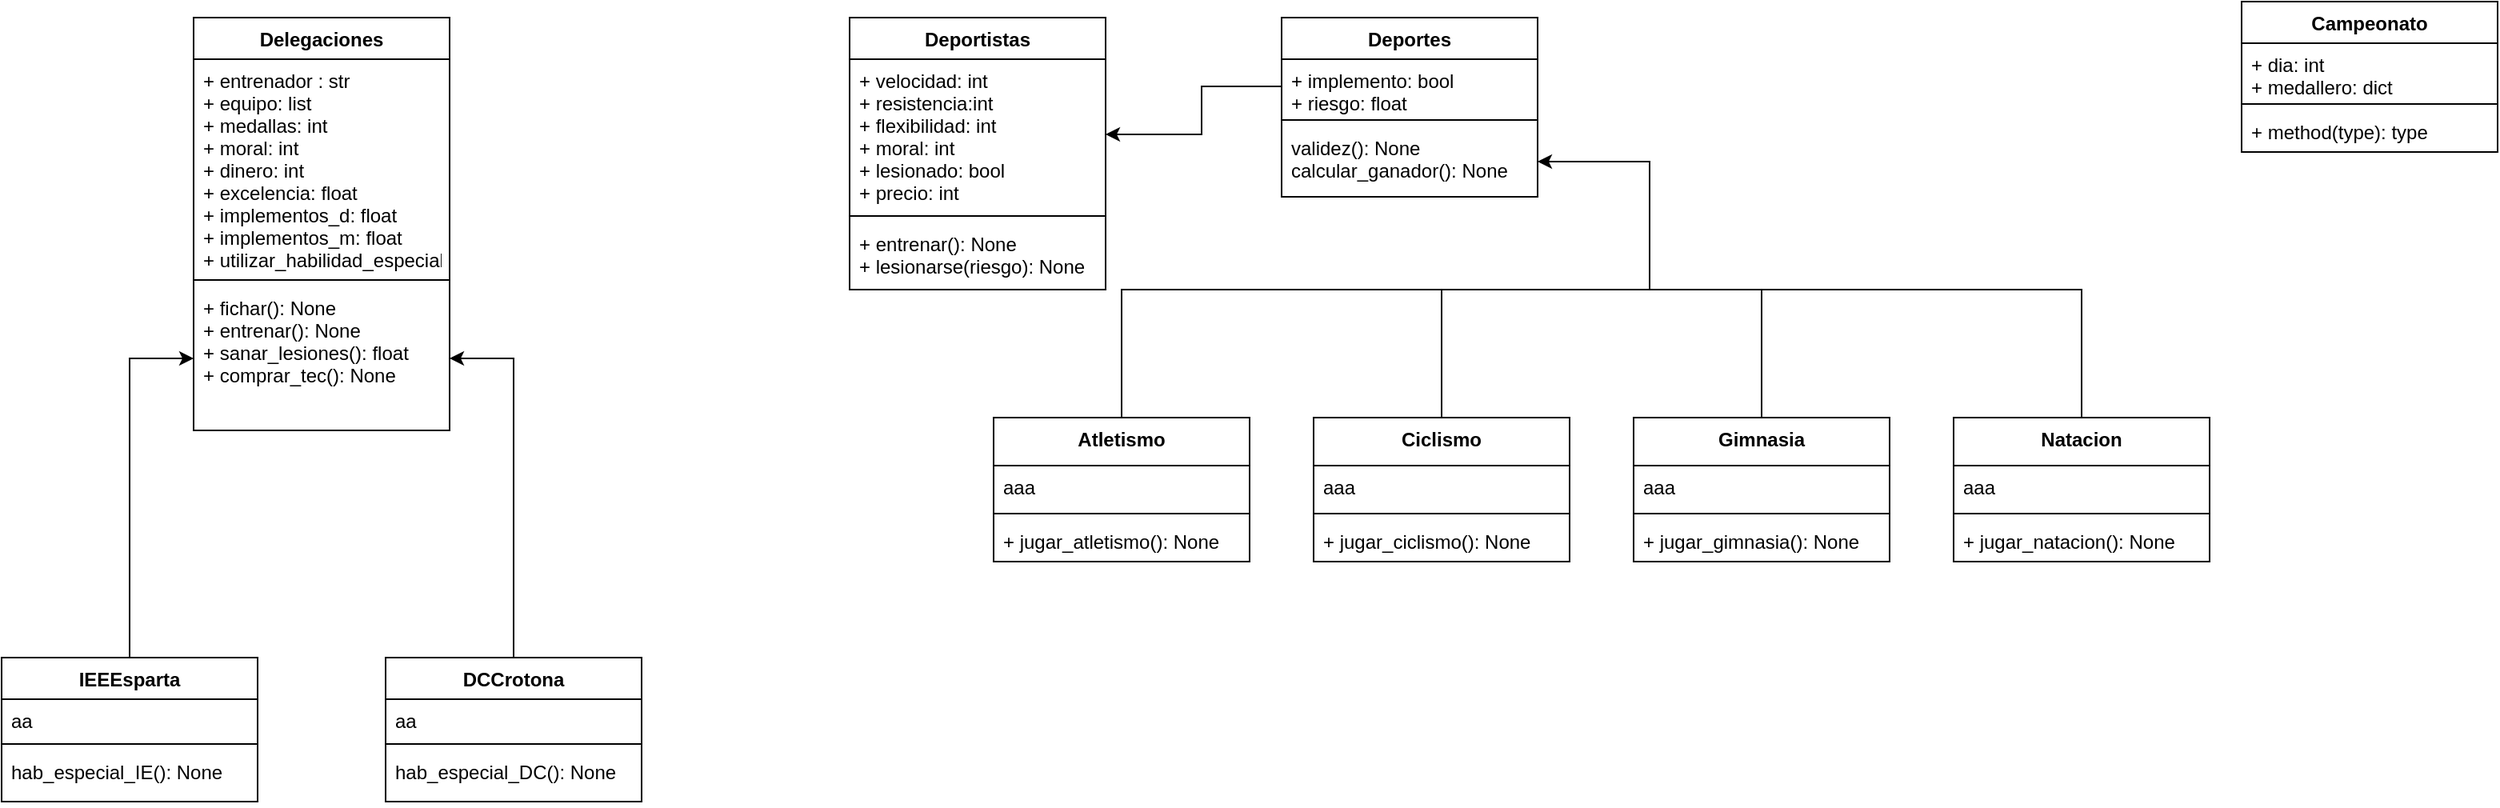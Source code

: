 <mxfile version="13.6.9" type="github">
  <diagram id="C5RBs43oDa-KdzZeNtuy" name="Page-1">
    <mxGraphModel dx="1422" dy="762" grid="1" gridSize="10" guides="1" tooltips="1" connect="1" arrows="1" fold="1" page="1" pageScale="1" pageWidth="3300" pageHeight="4681" math="0" shadow="0">
      <root>
        <mxCell id="WIyWlLk6GJQsqaUBKTNV-0" />
        <mxCell id="WIyWlLk6GJQsqaUBKTNV-1" parent="WIyWlLk6GJQsqaUBKTNV-0" />
        <mxCell id="uJXOyh6Z3KB2CxFoXPW1-62" value="" style="edgeStyle=orthogonalEdgeStyle;rounded=0;orthogonalLoop=1;jettySize=auto;html=1;exitX=0.5;exitY=0;exitDx=0;exitDy=0;entryX=0;entryY=0.5;entryDx=0;entryDy=0;" edge="1" parent="WIyWlLk6GJQsqaUBKTNV-1" source="uJXOyh6Z3KB2CxFoXPW1-58" target="uJXOyh6Z3KB2CxFoXPW1-23">
          <mxGeometry relative="1" as="geometry">
            <mxPoint x="60" y="360" as="targetPoint" />
            <Array as="points">
              <mxPoint x="100" y="273" />
            </Array>
          </mxGeometry>
        </mxCell>
        <mxCell id="uJXOyh6Z3KB2CxFoXPW1-73" value="" style="edgeStyle=orthogonalEdgeStyle;rounded=0;orthogonalLoop=1;jettySize=auto;html=1;exitX=0.5;exitY=0;exitDx=0;exitDy=0;entryX=1;entryY=0.5;entryDx=0;entryDy=0;" edge="1" parent="WIyWlLk6GJQsqaUBKTNV-1" source="uJXOyh6Z3KB2CxFoXPW1-69" target="uJXOyh6Z3KB2CxFoXPW1-23">
          <mxGeometry relative="1" as="geometry">
            <mxPoint x="220" y="450" as="sourcePoint" />
            <mxPoint x="250" y="340" as="targetPoint" />
            <Array as="points">
              <mxPoint x="340" y="273" />
            </Array>
          </mxGeometry>
        </mxCell>
        <mxCell id="uJXOyh6Z3KB2CxFoXPW1-58" value="IEEEsparta" style="swimlane;fontStyle=1;align=center;verticalAlign=top;childLayout=stackLayout;horizontal=1;startSize=26;horizontalStack=0;resizeParent=1;resizeParentMax=0;resizeLast=0;collapsible=1;marginBottom=0;" vertex="1" parent="WIyWlLk6GJQsqaUBKTNV-1">
          <mxGeometry x="20" y="460" width="160" height="90" as="geometry" />
        </mxCell>
        <mxCell id="uJXOyh6Z3KB2CxFoXPW1-59" value="aa" style="text;strokeColor=none;fillColor=none;align=left;verticalAlign=top;spacingLeft=4;spacingRight=4;overflow=hidden;rotatable=0;points=[[0,0.5],[1,0.5]];portConstraint=eastwest;" vertex="1" parent="uJXOyh6Z3KB2CxFoXPW1-58">
          <mxGeometry y="26" width="160" height="24" as="geometry" />
        </mxCell>
        <mxCell id="uJXOyh6Z3KB2CxFoXPW1-60" value="" style="line;strokeWidth=1;fillColor=none;align=left;verticalAlign=middle;spacingTop=-1;spacingLeft=3;spacingRight=3;rotatable=0;labelPosition=right;points=[];portConstraint=eastwest;" vertex="1" parent="uJXOyh6Z3KB2CxFoXPW1-58">
          <mxGeometry y="50" width="160" height="8" as="geometry" />
        </mxCell>
        <mxCell id="uJXOyh6Z3KB2CxFoXPW1-61" value="hab_especial_IE(): None" style="text;strokeColor=none;fillColor=none;align=left;verticalAlign=top;spacingLeft=4;spacingRight=4;overflow=hidden;rotatable=0;points=[[0,0.5],[1,0.5]];portConstraint=eastwest;" vertex="1" parent="uJXOyh6Z3KB2CxFoXPW1-58">
          <mxGeometry y="58" width="160" height="32" as="geometry" />
        </mxCell>
        <mxCell id="uJXOyh6Z3KB2CxFoXPW1-69" value="DCCrotona" style="swimlane;fontStyle=1;align=center;verticalAlign=top;childLayout=stackLayout;horizontal=1;startSize=26;horizontalStack=0;resizeParent=1;resizeParentMax=0;resizeLast=0;collapsible=1;marginBottom=0;" vertex="1" parent="WIyWlLk6GJQsqaUBKTNV-1">
          <mxGeometry x="260" y="460" width="160" height="90" as="geometry" />
        </mxCell>
        <mxCell id="uJXOyh6Z3KB2CxFoXPW1-70" value="aa" style="text;strokeColor=none;fillColor=none;align=left;verticalAlign=top;spacingLeft=4;spacingRight=4;overflow=hidden;rotatable=0;points=[[0,0.5],[1,0.5]];portConstraint=eastwest;" vertex="1" parent="uJXOyh6Z3KB2CxFoXPW1-69">
          <mxGeometry y="26" width="160" height="24" as="geometry" />
        </mxCell>
        <mxCell id="uJXOyh6Z3KB2CxFoXPW1-71" value="" style="line;strokeWidth=1;fillColor=none;align=left;verticalAlign=middle;spacingTop=-1;spacingLeft=3;spacingRight=3;rotatable=0;labelPosition=right;points=[];portConstraint=eastwest;" vertex="1" parent="uJXOyh6Z3KB2CxFoXPW1-69">
          <mxGeometry y="50" width="160" height="8" as="geometry" />
        </mxCell>
        <mxCell id="uJXOyh6Z3KB2CxFoXPW1-72" value="hab_especial_DC(): None" style="text;strokeColor=none;fillColor=none;align=left;verticalAlign=top;spacingLeft=4;spacingRight=4;overflow=hidden;rotatable=0;points=[[0,0.5],[1,0.5]];portConstraint=eastwest;" vertex="1" parent="uJXOyh6Z3KB2CxFoXPW1-69">
          <mxGeometry y="58" width="160" height="32" as="geometry" />
        </mxCell>
        <mxCell id="uJXOyh6Z3KB2CxFoXPW1-20" value="Delegaciones" style="swimlane;fontStyle=1;align=center;verticalAlign=top;childLayout=stackLayout;horizontal=1;startSize=26;horizontalStack=0;resizeParent=1;resizeParentMax=0;resizeLast=0;collapsible=1;marginBottom=0;" vertex="1" parent="WIyWlLk6GJQsqaUBKTNV-1">
          <mxGeometry x="140" y="60" width="160" height="258" as="geometry" />
        </mxCell>
        <mxCell id="uJXOyh6Z3KB2CxFoXPW1-21" value="+ entrenador : str&#xa;+ equipo: list&#xa;+ medallas: int&#xa;+ moral: int&#xa;+ dinero: int&#xa;+ excelencia: float&#xa;+ implementos_d: float&#xa;+ implementos_m: float&#xa;+ utilizar_habilidad_especial: None" style="text;strokeColor=none;fillColor=none;align=left;verticalAlign=top;spacingLeft=4;spacingRight=4;overflow=hidden;rotatable=0;points=[[0,0.5],[1,0.5]];portConstraint=eastwest;" vertex="1" parent="uJXOyh6Z3KB2CxFoXPW1-20">
          <mxGeometry y="26" width="160" height="134" as="geometry" />
        </mxCell>
        <mxCell id="uJXOyh6Z3KB2CxFoXPW1-22" value="" style="line;strokeWidth=1;fillColor=none;align=left;verticalAlign=middle;spacingTop=-1;spacingLeft=3;spacingRight=3;rotatable=0;labelPosition=right;points=[];portConstraint=eastwest;" vertex="1" parent="uJXOyh6Z3KB2CxFoXPW1-20">
          <mxGeometry y="160" width="160" height="8" as="geometry" />
        </mxCell>
        <mxCell id="uJXOyh6Z3KB2CxFoXPW1-23" value="+ fichar(): None&#xa;+ entrenar(): None&#xa;+ sanar_lesiones(): float&#xa;+ comprar_tec(): None" style="text;strokeColor=none;fillColor=none;align=left;verticalAlign=top;spacingLeft=4;spacingRight=4;overflow=hidden;rotatable=0;points=[[0,0.5],[1,0.5]];portConstraint=eastwest;" vertex="1" parent="uJXOyh6Z3KB2CxFoXPW1-20">
          <mxGeometry y="168" width="160" height="90" as="geometry" />
        </mxCell>
        <mxCell id="uJXOyh6Z3KB2CxFoXPW1-93" value="" style="endArrow=classic;html=1;entryX=1;entryY=0.5;entryDx=0;entryDy=0;exitX=0;exitY=0.5;exitDx=0;exitDy=0;rounded=0;" edge="1" parent="WIyWlLk6GJQsqaUBKTNV-1" source="uJXOyh6Z3KB2CxFoXPW1-29" target="uJXOyh6Z3KB2CxFoXPW1-25">
          <mxGeometry width="50" height="50" relative="1" as="geometry">
            <mxPoint x="990" y="390" as="sourcePoint" />
            <mxPoint x="1040" y="340" as="targetPoint" />
            <Array as="points">
              <mxPoint x="770" y="103" />
              <mxPoint x="770" y="133" />
            </Array>
          </mxGeometry>
        </mxCell>
        <mxCell id="uJXOyh6Z3KB2CxFoXPW1-94" value="" style="endArrow=classic;html=1;exitX=0.5;exitY=0;exitDx=0;exitDy=0;entryX=1;entryY=0.5;entryDx=0;entryDy=0;rounded=0;" edge="1" parent="WIyWlLk6GJQsqaUBKTNV-1" source="uJXOyh6Z3KB2CxFoXPW1-79" target="uJXOyh6Z3KB2CxFoXPW1-31">
          <mxGeometry width="50" height="50" relative="1" as="geometry">
            <mxPoint x="990" y="390" as="sourcePoint" />
            <mxPoint x="1040" y="340" as="targetPoint" />
            <Array as="points">
              <mxPoint x="920" y="230" />
              <mxPoint x="1050" y="230" />
              <mxPoint x="1050" y="150" />
            </Array>
          </mxGeometry>
        </mxCell>
        <mxCell id="uJXOyh6Z3KB2CxFoXPW1-96" value="" style="endArrow=none;html=1;exitX=0.5;exitY=0;exitDx=0;exitDy=0;rounded=0;" edge="1" parent="WIyWlLk6GJQsqaUBKTNV-1" source="uJXOyh6Z3KB2CxFoXPW1-87">
          <mxGeometry width="50" height="50" relative="1" as="geometry">
            <mxPoint x="1150" y="230" as="sourcePoint" />
            <mxPoint x="1050" y="230" as="targetPoint" />
            <Array as="points">
              <mxPoint x="1120" y="230" />
            </Array>
          </mxGeometry>
        </mxCell>
        <mxCell id="uJXOyh6Z3KB2CxFoXPW1-32" value="Campeonato" style="swimlane;fontStyle=1;align=center;verticalAlign=top;childLayout=stackLayout;horizontal=1;startSize=26;horizontalStack=0;resizeParent=1;resizeParentMax=0;resizeLast=0;collapsible=1;marginBottom=0;" vertex="1" parent="WIyWlLk6GJQsqaUBKTNV-1">
          <mxGeometry x="1420" y="50" width="160" height="94" as="geometry" />
        </mxCell>
        <mxCell id="uJXOyh6Z3KB2CxFoXPW1-33" value="+ dia: int&#xa;+ medallero: dict" style="text;strokeColor=none;fillColor=none;align=left;verticalAlign=top;spacingLeft=4;spacingRight=4;overflow=hidden;rotatable=0;points=[[0,0.5],[1,0.5]];portConstraint=eastwest;" vertex="1" parent="uJXOyh6Z3KB2CxFoXPW1-32">
          <mxGeometry y="26" width="160" height="34" as="geometry" />
        </mxCell>
        <mxCell id="uJXOyh6Z3KB2CxFoXPW1-34" value="" style="line;strokeWidth=1;fillColor=none;align=left;verticalAlign=middle;spacingTop=-1;spacingLeft=3;spacingRight=3;rotatable=0;labelPosition=right;points=[];portConstraint=eastwest;" vertex="1" parent="uJXOyh6Z3KB2CxFoXPW1-32">
          <mxGeometry y="60" width="160" height="8" as="geometry" />
        </mxCell>
        <mxCell id="uJXOyh6Z3KB2CxFoXPW1-35" value="+ method(type): type" style="text;strokeColor=none;fillColor=none;align=left;verticalAlign=top;spacingLeft=4;spacingRight=4;overflow=hidden;rotatable=0;points=[[0,0.5],[1,0.5]];portConstraint=eastwest;" vertex="1" parent="uJXOyh6Z3KB2CxFoXPW1-32">
          <mxGeometry y="68" width="160" height="26" as="geometry" />
        </mxCell>
        <mxCell id="uJXOyh6Z3KB2CxFoXPW1-79" value="Ciclismo" style="swimlane;fontStyle=1;align=center;verticalAlign=top;childLayout=stackLayout;horizontal=1;startSize=30;horizontalStack=0;resizeParent=1;resizeParentMax=0;resizeLast=0;collapsible=1;marginBottom=0;" vertex="1" parent="WIyWlLk6GJQsqaUBKTNV-1">
          <mxGeometry x="840" y="310" width="160" height="90" as="geometry" />
        </mxCell>
        <mxCell id="uJXOyh6Z3KB2CxFoXPW1-80" value="aaa" style="text;strokeColor=none;fillColor=none;align=left;verticalAlign=top;spacingLeft=4;spacingRight=4;overflow=hidden;rotatable=0;points=[[0,0.5],[1,0.5]];portConstraint=eastwest;" vertex="1" parent="uJXOyh6Z3KB2CxFoXPW1-79">
          <mxGeometry y="30" width="160" height="26" as="geometry" />
        </mxCell>
        <mxCell id="uJXOyh6Z3KB2CxFoXPW1-81" value="" style="line;strokeWidth=1;fillColor=none;align=left;verticalAlign=middle;spacingTop=-1;spacingLeft=3;spacingRight=3;rotatable=0;labelPosition=right;points=[];portConstraint=eastwest;" vertex="1" parent="uJXOyh6Z3KB2CxFoXPW1-79">
          <mxGeometry y="56" width="160" height="8" as="geometry" />
        </mxCell>
        <mxCell id="uJXOyh6Z3KB2CxFoXPW1-82" value="+ jugar_ciclismo(): None" style="text;strokeColor=none;fillColor=none;align=left;verticalAlign=top;spacingLeft=4;spacingRight=4;overflow=hidden;rotatable=0;points=[[0,0.5],[1,0.5]];portConstraint=eastwest;" vertex="1" parent="uJXOyh6Z3KB2CxFoXPW1-79">
          <mxGeometry y="64" width="160" height="26" as="geometry" />
        </mxCell>
        <mxCell id="uJXOyh6Z3KB2CxFoXPW1-87" value="Gimnasia" style="swimlane;fontStyle=1;align=center;verticalAlign=top;childLayout=stackLayout;horizontal=1;startSize=30;horizontalStack=0;resizeParent=1;resizeParentMax=0;resizeLast=0;collapsible=1;marginBottom=0;" vertex="1" parent="WIyWlLk6GJQsqaUBKTNV-1">
          <mxGeometry x="1040" y="310" width="160" height="90" as="geometry" />
        </mxCell>
        <mxCell id="uJXOyh6Z3KB2CxFoXPW1-88" value="aaa" style="text;strokeColor=none;fillColor=none;align=left;verticalAlign=top;spacingLeft=4;spacingRight=4;overflow=hidden;rotatable=0;points=[[0,0.5],[1,0.5]];portConstraint=eastwest;" vertex="1" parent="uJXOyh6Z3KB2CxFoXPW1-87">
          <mxGeometry y="30" width="160" height="26" as="geometry" />
        </mxCell>
        <mxCell id="uJXOyh6Z3KB2CxFoXPW1-89" value="" style="line;strokeWidth=1;fillColor=none;align=left;verticalAlign=middle;spacingTop=-1;spacingLeft=3;spacingRight=3;rotatable=0;labelPosition=right;points=[];portConstraint=eastwest;" vertex="1" parent="uJXOyh6Z3KB2CxFoXPW1-87">
          <mxGeometry y="56" width="160" height="8" as="geometry" />
        </mxCell>
        <mxCell id="uJXOyh6Z3KB2CxFoXPW1-90" value="+ jugar_gimnasia(): None" style="text;strokeColor=none;fillColor=none;align=left;verticalAlign=top;spacingLeft=4;spacingRight=4;overflow=hidden;rotatable=0;points=[[0,0.5],[1,0.5]];portConstraint=eastwest;" vertex="1" parent="uJXOyh6Z3KB2CxFoXPW1-87">
          <mxGeometry y="64" width="160" height="26" as="geometry" />
        </mxCell>
        <mxCell id="uJXOyh6Z3KB2CxFoXPW1-83" value="Natacion" style="swimlane;fontStyle=1;align=center;verticalAlign=top;childLayout=stackLayout;horizontal=1;startSize=30;horizontalStack=0;resizeParent=1;resizeParentMax=0;resizeLast=0;collapsible=1;marginBottom=0;" vertex="1" parent="WIyWlLk6GJQsqaUBKTNV-1">
          <mxGeometry x="1240" y="310" width="160" height="90" as="geometry" />
        </mxCell>
        <mxCell id="uJXOyh6Z3KB2CxFoXPW1-84" value="aaa" style="text;strokeColor=none;fillColor=none;align=left;verticalAlign=top;spacingLeft=4;spacingRight=4;overflow=hidden;rotatable=0;points=[[0,0.5],[1,0.5]];portConstraint=eastwest;" vertex="1" parent="uJXOyh6Z3KB2CxFoXPW1-83">
          <mxGeometry y="30" width="160" height="26" as="geometry" />
        </mxCell>
        <mxCell id="uJXOyh6Z3KB2CxFoXPW1-85" value="" style="line;strokeWidth=1;fillColor=none;align=left;verticalAlign=middle;spacingTop=-1;spacingLeft=3;spacingRight=3;rotatable=0;labelPosition=right;points=[];portConstraint=eastwest;" vertex="1" parent="uJXOyh6Z3KB2CxFoXPW1-83">
          <mxGeometry y="56" width="160" height="8" as="geometry" />
        </mxCell>
        <mxCell id="uJXOyh6Z3KB2CxFoXPW1-86" value="+ jugar_natacion(): None" style="text;strokeColor=none;fillColor=none;align=left;verticalAlign=top;spacingLeft=4;spacingRight=4;overflow=hidden;rotatable=0;points=[[0,0.5],[1,0.5]];portConstraint=eastwest;" vertex="1" parent="uJXOyh6Z3KB2CxFoXPW1-83">
          <mxGeometry y="64" width="160" height="26" as="geometry" />
        </mxCell>
        <mxCell id="uJXOyh6Z3KB2CxFoXPW1-74" value="Atletismo" style="swimlane;fontStyle=1;align=center;verticalAlign=top;childLayout=stackLayout;horizontal=1;startSize=30;horizontalStack=0;resizeParent=1;resizeParentMax=0;resizeLast=0;collapsible=1;marginBottom=0;" vertex="1" parent="WIyWlLk6GJQsqaUBKTNV-1">
          <mxGeometry x="640" y="310" width="160" height="90" as="geometry" />
        </mxCell>
        <mxCell id="uJXOyh6Z3KB2CxFoXPW1-75" value="aaa" style="text;strokeColor=none;fillColor=none;align=left;verticalAlign=top;spacingLeft=4;spacingRight=4;overflow=hidden;rotatable=0;points=[[0,0.5],[1,0.5]];portConstraint=eastwest;" vertex="1" parent="uJXOyh6Z3KB2CxFoXPW1-74">
          <mxGeometry y="30" width="160" height="26" as="geometry" />
        </mxCell>
        <mxCell id="uJXOyh6Z3KB2CxFoXPW1-76" value="" style="line;strokeWidth=1;fillColor=none;align=left;verticalAlign=middle;spacingTop=-1;spacingLeft=3;spacingRight=3;rotatable=0;labelPosition=right;points=[];portConstraint=eastwest;" vertex="1" parent="uJXOyh6Z3KB2CxFoXPW1-74">
          <mxGeometry y="56" width="160" height="8" as="geometry" />
        </mxCell>
        <mxCell id="uJXOyh6Z3KB2CxFoXPW1-77" value="+ jugar_atletismo(): None" style="text;strokeColor=none;fillColor=none;align=left;verticalAlign=top;spacingLeft=4;spacingRight=4;overflow=hidden;rotatable=0;points=[[0,0.5],[1,0.5]];portConstraint=eastwest;" vertex="1" parent="uJXOyh6Z3KB2CxFoXPW1-74">
          <mxGeometry y="64" width="160" height="26" as="geometry" />
        </mxCell>
        <mxCell id="uJXOyh6Z3KB2CxFoXPW1-97" value="" style="endArrow=none;html=1;exitX=0.5;exitY=0;exitDx=0;exitDy=0;rounded=0;" edge="1" parent="WIyWlLk6GJQsqaUBKTNV-1" source="uJXOyh6Z3KB2CxFoXPW1-74">
          <mxGeometry width="50" height="50" relative="1" as="geometry">
            <mxPoint x="990" y="390" as="sourcePoint" />
            <mxPoint x="920" y="230" as="targetPoint" />
            <Array as="points">
              <mxPoint x="720" y="230" />
            </Array>
          </mxGeometry>
        </mxCell>
        <mxCell id="uJXOyh6Z3KB2CxFoXPW1-24" value="Deportistas" style="swimlane;fontStyle=1;align=center;verticalAlign=top;childLayout=stackLayout;horizontal=1;startSize=26;horizontalStack=0;resizeParent=1;resizeParentMax=0;resizeLast=0;collapsible=1;marginBottom=0;" vertex="1" parent="WIyWlLk6GJQsqaUBKTNV-1">
          <mxGeometry x="550" y="60" width="160" height="170" as="geometry" />
        </mxCell>
        <mxCell id="uJXOyh6Z3KB2CxFoXPW1-25" value="+ velocidad: int&#xa;+ resistencia:int&#xa;+ flexibilidad: int&#xa;+ moral: int&#xa;+ lesionado: bool&#xa;+ precio: int" style="text;strokeColor=none;fillColor=none;align=left;verticalAlign=top;spacingLeft=4;spacingRight=4;overflow=hidden;rotatable=0;points=[[0,0.5],[1,0.5]];portConstraint=eastwest;" vertex="1" parent="uJXOyh6Z3KB2CxFoXPW1-24">
          <mxGeometry y="26" width="160" height="94" as="geometry" />
        </mxCell>
        <mxCell id="uJXOyh6Z3KB2CxFoXPW1-26" value="" style="line;strokeWidth=1;fillColor=none;align=left;verticalAlign=middle;spacingTop=-1;spacingLeft=3;spacingRight=3;rotatable=0;labelPosition=right;points=[];portConstraint=eastwest;" vertex="1" parent="uJXOyh6Z3KB2CxFoXPW1-24">
          <mxGeometry y="120" width="160" height="8" as="geometry" />
        </mxCell>
        <mxCell id="uJXOyh6Z3KB2CxFoXPW1-27" value="+ entrenar(): None&#xa;+ lesionarse(riesgo): None" style="text;strokeColor=none;fillColor=none;align=left;verticalAlign=top;spacingLeft=4;spacingRight=4;overflow=hidden;rotatable=0;points=[[0,0.5],[1,0.5]];portConstraint=eastwest;" vertex="1" parent="uJXOyh6Z3KB2CxFoXPW1-24">
          <mxGeometry y="128" width="160" height="42" as="geometry" />
        </mxCell>
        <mxCell id="uJXOyh6Z3KB2CxFoXPW1-28" value="Deportes" style="swimlane;fontStyle=1;align=center;verticalAlign=top;childLayout=stackLayout;horizontal=1;startSize=26;horizontalStack=0;resizeParent=1;resizeParentMax=0;resizeLast=0;collapsible=1;marginBottom=0;" vertex="1" parent="WIyWlLk6GJQsqaUBKTNV-1">
          <mxGeometry x="820" y="60" width="160" height="112" as="geometry" />
        </mxCell>
        <mxCell id="uJXOyh6Z3KB2CxFoXPW1-29" value="+ implemento: bool&#xa;+ riesgo: float" style="text;strokeColor=none;fillColor=none;align=left;verticalAlign=top;spacingLeft=4;spacingRight=4;overflow=hidden;rotatable=0;points=[[0,0.5],[1,0.5]];portConstraint=eastwest;" vertex="1" parent="uJXOyh6Z3KB2CxFoXPW1-28">
          <mxGeometry y="26" width="160" height="34" as="geometry" />
        </mxCell>
        <mxCell id="uJXOyh6Z3KB2CxFoXPW1-30" value="" style="line;strokeWidth=1;fillColor=none;align=left;verticalAlign=middle;spacingTop=-1;spacingLeft=3;spacingRight=3;rotatable=0;labelPosition=right;points=[];portConstraint=eastwest;" vertex="1" parent="uJXOyh6Z3KB2CxFoXPW1-28">
          <mxGeometry y="60" width="160" height="8" as="geometry" />
        </mxCell>
        <mxCell id="uJXOyh6Z3KB2CxFoXPW1-31" value="validez(): None&#xa;calcular_ganador(): None" style="text;strokeColor=none;fillColor=none;align=left;verticalAlign=top;spacingLeft=4;spacingRight=4;overflow=hidden;rotatable=0;points=[[0,0.5],[1,0.5]];portConstraint=eastwest;" vertex="1" parent="uJXOyh6Z3KB2CxFoXPW1-28">
          <mxGeometry y="68" width="160" height="44" as="geometry" />
        </mxCell>
        <mxCell id="uJXOyh6Z3KB2CxFoXPW1-99" value="" style="endArrow=none;html=1;exitX=0.5;exitY=0;exitDx=0;exitDy=0;rounded=0;" edge="1" parent="WIyWlLk6GJQsqaUBKTNV-1" source="uJXOyh6Z3KB2CxFoXPW1-83">
          <mxGeometry width="50" height="50" relative="1" as="geometry">
            <mxPoint x="990" y="390" as="sourcePoint" />
            <mxPoint x="1120" y="230" as="targetPoint" />
            <Array as="points">
              <mxPoint x="1320" y="230" />
            </Array>
          </mxGeometry>
        </mxCell>
      </root>
    </mxGraphModel>
  </diagram>
</mxfile>
